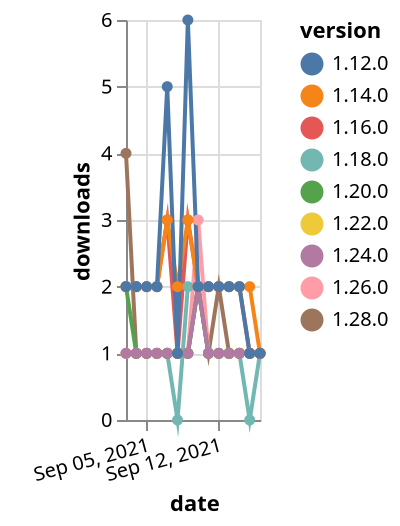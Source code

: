 {"$schema": "https://vega.github.io/schema/vega-lite/v5.json", "description": "A simple bar chart with embedded data.", "data": {"values": [{"date": "2021-09-03", "total": 226, "delta": 1, "version": "1.18.0"}, {"date": "2021-09-04", "total": 227, "delta": 1, "version": "1.18.0"}, {"date": "2021-09-05", "total": 228, "delta": 1, "version": "1.18.0"}, {"date": "2021-09-06", "total": 229, "delta": 1, "version": "1.18.0"}, {"date": "2021-09-07", "total": 230, "delta": 1, "version": "1.18.0"}, {"date": "2021-09-08", "total": 230, "delta": 0, "version": "1.18.0"}, {"date": "2021-09-09", "total": 232, "delta": 2, "version": "1.18.0"}, {"date": "2021-09-10", "total": 234, "delta": 2, "version": "1.18.0"}, {"date": "2021-09-11", "total": 235, "delta": 1, "version": "1.18.0"}, {"date": "2021-09-12", "total": 236, "delta": 1, "version": "1.18.0"}, {"date": "2021-09-13", "total": 237, "delta": 1, "version": "1.18.0"}, {"date": "2021-09-14", "total": 238, "delta": 1, "version": "1.18.0"}, {"date": "2021-09-15", "total": 238, "delta": 0, "version": "1.18.0"}, {"date": "2021-09-16", "total": 239, "delta": 1, "version": "1.18.0"}, {"date": "2021-09-03", "total": 176, "delta": 1, "version": "1.22.0"}, {"date": "2021-09-04", "total": 177, "delta": 1, "version": "1.22.0"}, {"date": "2021-09-05", "total": 178, "delta": 1, "version": "1.22.0"}, {"date": "2021-09-06", "total": 179, "delta": 1, "version": "1.22.0"}, {"date": "2021-09-07", "total": 180, "delta": 1, "version": "1.22.0"}, {"date": "2021-09-08", "total": 181, "delta": 1, "version": "1.22.0"}, {"date": "2021-09-09", "total": 182, "delta": 1, "version": "1.22.0"}, {"date": "2021-09-10", "total": 184, "delta": 2, "version": "1.22.0"}, {"date": "2021-09-11", "total": 185, "delta": 1, "version": "1.22.0"}, {"date": "2021-09-12", "total": 186, "delta": 1, "version": "1.22.0"}, {"date": "2021-09-13", "total": 187, "delta": 1, "version": "1.22.0"}, {"date": "2021-09-14", "total": 188, "delta": 1, "version": "1.22.0"}, {"date": "2021-09-15", "total": 189, "delta": 1, "version": "1.22.0"}, {"date": "2021-09-16", "total": 190, "delta": 1, "version": "1.22.0"}, {"date": "2021-09-03", "total": 113, "delta": 4, "version": "1.28.0"}, {"date": "2021-09-04", "total": 114, "delta": 1, "version": "1.28.0"}, {"date": "2021-09-05", "total": 115, "delta": 1, "version": "1.28.0"}, {"date": "2021-09-06", "total": 116, "delta": 1, "version": "1.28.0"}, {"date": "2021-09-07", "total": 117, "delta": 1, "version": "1.28.0"}, {"date": "2021-09-08", "total": 118, "delta": 1, "version": "1.28.0"}, {"date": "2021-09-09", "total": 119, "delta": 1, "version": "1.28.0"}, {"date": "2021-09-10", "total": 121, "delta": 2, "version": "1.28.0"}, {"date": "2021-09-11", "total": 122, "delta": 1, "version": "1.28.0"}, {"date": "2021-09-12", "total": 124, "delta": 2, "version": "1.28.0"}, {"date": "2021-09-13", "total": 125, "delta": 1, "version": "1.28.0"}, {"date": "2021-09-14", "total": 126, "delta": 1, "version": "1.28.0"}, {"date": "2021-09-15", "total": 127, "delta": 1, "version": "1.28.0"}, {"date": "2021-09-16", "total": 128, "delta": 1, "version": "1.28.0"}, {"date": "2021-09-03", "total": 165, "delta": 1, "version": "1.26.0"}, {"date": "2021-09-04", "total": 166, "delta": 1, "version": "1.26.0"}, {"date": "2021-09-05", "total": 167, "delta": 1, "version": "1.26.0"}, {"date": "2021-09-06", "total": 168, "delta": 1, "version": "1.26.0"}, {"date": "2021-09-07", "total": 169, "delta": 1, "version": "1.26.0"}, {"date": "2021-09-08", "total": 170, "delta": 1, "version": "1.26.0"}, {"date": "2021-09-09", "total": 171, "delta": 1, "version": "1.26.0"}, {"date": "2021-09-10", "total": 174, "delta": 3, "version": "1.26.0"}, {"date": "2021-09-11", "total": 175, "delta": 1, "version": "1.26.0"}, {"date": "2021-09-12", "total": 176, "delta": 1, "version": "1.26.0"}, {"date": "2021-09-13", "total": 177, "delta": 1, "version": "1.26.0"}, {"date": "2021-09-14", "total": 178, "delta": 1, "version": "1.26.0"}, {"date": "2021-09-15", "total": 179, "delta": 1, "version": "1.26.0"}, {"date": "2021-09-16", "total": 180, "delta": 1, "version": "1.26.0"}, {"date": "2021-09-03", "total": 188, "delta": 2, "version": "1.20.0"}, {"date": "2021-09-04", "total": 189, "delta": 1, "version": "1.20.0"}, {"date": "2021-09-05", "total": 190, "delta": 1, "version": "1.20.0"}, {"date": "2021-09-06", "total": 191, "delta": 1, "version": "1.20.0"}, {"date": "2021-09-07", "total": 192, "delta": 1, "version": "1.20.0"}, {"date": "2021-09-08", "total": 193, "delta": 1, "version": "1.20.0"}, {"date": "2021-09-09", "total": 194, "delta": 1, "version": "1.20.0"}, {"date": "2021-09-10", "total": 196, "delta": 2, "version": "1.20.0"}, {"date": "2021-09-11", "total": 197, "delta": 1, "version": "1.20.0"}, {"date": "2021-09-12", "total": 198, "delta": 1, "version": "1.20.0"}, {"date": "2021-09-13", "total": 199, "delta": 1, "version": "1.20.0"}, {"date": "2021-09-14", "total": 200, "delta": 1, "version": "1.20.0"}, {"date": "2021-09-15", "total": 201, "delta": 1, "version": "1.20.0"}, {"date": "2021-09-16", "total": 202, "delta": 1, "version": "1.20.0"}, {"date": "2021-09-03", "total": 2178, "delta": 2, "version": "1.16.0"}, {"date": "2021-09-04", "total": 2180, "delta": 2, "version": "1.16.0"}, {"date": "2021-09-05", "total": 2182, "delta": 2, "version": "1.16.0"}, {"date": "2021-09-06", "total": 2184, "delta": 2, "version": "1.16.0"}, {"date": "2021-09-07", "total": 2187, "delta": 3, "version": "1.16.0"}, {"date": "2021-09-08", "total": 2188, "delta": 1, "version": "1.16.0"}, {"date": "2021-09-09", "total": 2191, "delta": 3, "version": "1.16.0"}, {"date": "2021-09-10", "total": 2193, "delta": 2, "version": "1.16.0"}, {"date": "2021-09-11", "total": 2195, "delta": 2, "version": "1.16.0"}, {"date": "2021-09-12", "total": 2197, "delta": 2, "version": "1.16.0"}, {"date": "2021-09-13", "total": 2199, "delta": 2, "version": "1.16.0"}, {"date": "2021-09-14", "total": 2201, "delta": 2, "version": "1.16.0"}, {"date": "2021-09-15", "total": 2202, "delta": 1, "version": "1.16.0"}, {"date": "2021-09-16", "total": 2203, "delta": 1, "version": "1.16.0"}, {"date": "2021-09-03", "total": 155, "delta": 1, "version": "1.24.0"}, {"date": "2021-09-04", "total": 156, "delta": 1, "version": "1.24.0"}, {"date": "2021-09-05", "total": 157, "delta": 1, "version": "1.24.0"}, {"date": "2021-09-06", "total": 158, "delta": 1, "version": "1.24.0"}, {"date": "2021-09-07", "total": 159, "delta": 1, "version": "1.24.0"}, {"date": "2021-09-08", "total": 160, "delta": 1, "version": "1.24.0"}, {"date": "2021-09-09", "total": 161, "delta": 1, "version": "1.24.0"}, {"date": "2021-09-10", "total": 163, "delta": 2, "version": "1.24.0"}, {"date": "2021-09-11", "total": 164, "delta": 1, "version": "1.24.0"}, {"date": "2021-09-12", "total": 165, "delta": 1, "version": "1.24.0"}, {"date": "2021-09-13", "total": 166, "delta": 1, "version": "1.24.0"}, {"date": "2021-09-14", "total": 167, "delta": 1, "version": "1.24.0"}, {"date": "2021-09-15", "total": 168, "delta": 1, "version": "1.24.0"}, {"date": "2021-09-16", "total": 169, "delta": 1, "version": "1.24.0"}, {"date": "2021-09-03", "total": 2593, "delta": 2, "version": "1.14.0"}, {"date": "2021-09-04", "total": 2595, "delta": 2, "version": "1.14.0"}, {"date": "2021-09-05", "total": 2597, "delta": 2, "version": "1.14.0"}, {"date": "2021-09-06", "total": 2599, "delta": 2, "version": "1.14.0"}, {"date": "2021-09-07", "total": 2602, "delta": 3, "version": "1.14.0"}, {"date": "2021-09-08", "total": 2604, "delta": 2, "version": "1.14.0"}, {"date": "2021-09-09", "total": 2607, "delta": 3, "version": "1.14.0"}, {"date": "2021-09-10", "total": 2609, "delta": 2, "version": "1.14.0"}, {"date": "2021-09-11", "total": 2611, "delta": 2, "version": "1.14.0"}, {"date": "2021-09-12", "total": 2613, "delta": 2, "version": "1.14.0"}, {"date": "2021-09-13", "total": 2615, "delta": 2, "version": "1.14.0"}, {"date": "2021-09-14", "total": 2617, "delta": 2, "version": "1.14.0"}, {"date": "2021-09-15", "total": 2619, "delta": 2, "version": "1.14.0"}, {"date": "2021-09-16", "total": 2620, "delta": 1, "version": "1.14.0"}, {"date": "2021-09-03", "total": 3433, "delta": 2, "version": "1.12.0"}, {"date": "2021-09-04", "total": 3435, "delta": 2, "version": "1.12.0"}, {"date": "2021-09-05", "total": 3437, "delta": 2, "version": "1.12.0"}, {"date": "2021-09-06", "total": 3439, "delta": 2, "version": "1.12.0"}, {"date": "2021-09-07", "total": 3444, "delta": 5, "version": "1.12.0"}, {"date": "2021-09-08", "total": 3445, "delta": 1, "version": "1.12.0"}, {"date": "2021-09-09", "total": 3451, "delta": 6, "version": "1.12.0"}, {"date": "2021-09-10", "total": 3453, "delta": 2, "version": "1.12.0"}, {"date": "2021-09-11", "total": 3455, "delta": 2, "version": "1.12.0"}, {"date": "2021-09-12", "total": 3457, "delta": 2, "version": "1.12.0"}, {"date": "2021-09-13", "total": 3459, "delta": 2, "version": "1.12.0"}, {"date": "2021-09-14", "total": 3461, "delta": 2, "version": "1.12.0"}, {"date": "2021-09-15", "total": 3462, "delta": 1, "version": "1.12.0"}, {"date": "2021-09-16", "total": 3463, "delta": 1, "version": "1.12.0"}]}, "width": "container", "mark": {"type": "line", "point": {"filled": true}}, "encoding": {"x": {"field": "date", "type": "temporal", "timeUnit": "yearmonthdate", "title": "date", "axis": {"labelAngle": -15}}, "y": {"field": "delta", "type": "quantitative", "title": "downloads"}, "color": {"field": "version", "type": "nominal"}, "tooltip": {"field": "delta"}}}
